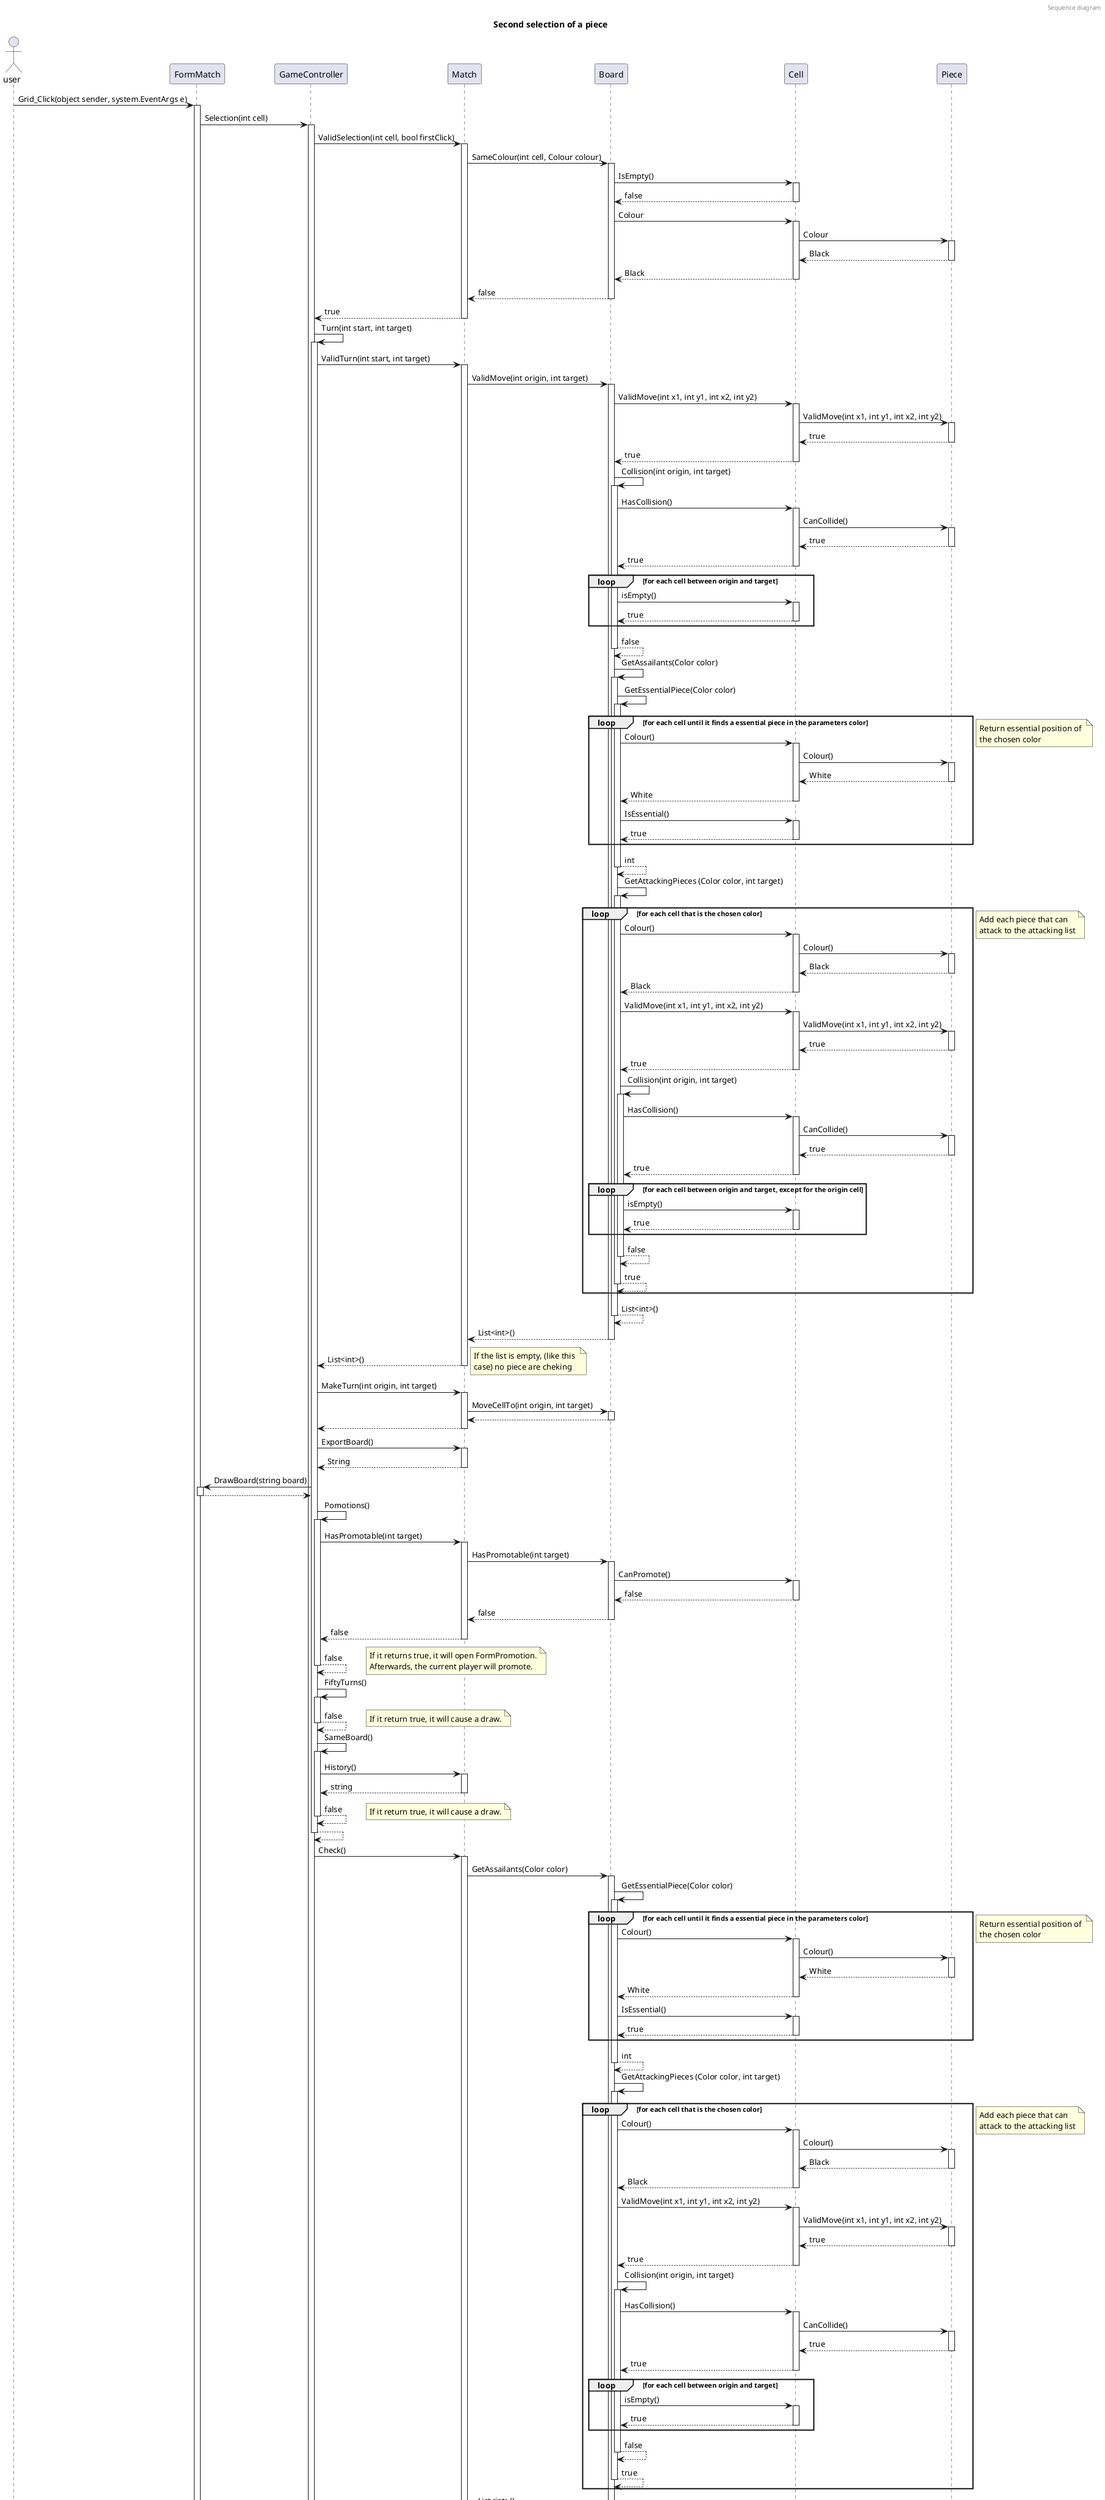 @startuml first_sequence

header Sequence diagram

title Second selection of a piece 

actor user

'---------'Check if is not the same colour---------'
user -> FormMatch ++ : Grid_Click(object sender, system.EventArgs e)
FormMatch -> GameController ++ : Selection(int cell)

GameController -> Match ++: ValidSelection(int cell, bool firstClick)

Match -> Board ++: SameColour(int cell, Colour colour)
Board -> Cell ++: IsEmpty()
return false

Board -> Cell ++: Colour
Cell -> Piece ++: Colour
return Black
return Black
return false
return true

'---------Check if turn is valid---------'
GameController -> GameController ++: Turn(int start, int target)
GameController -> Match ++: ValidTurn(int start, int target)

'Check if move is valid
Match -> Board ++: ValidMove(int origin, int target)
Board -> Cell ++: ValidMove(int x1, int y1, int x2, int y2)
Cell -> Piece ++: ValidMove(int x1, int y1, int x2, int y2)
return true
return true

'Check if there are a collision
Board -> Board ++: Collision(int origin, int target)
Board -> Cell ++: HasCollision()
Cell -> Piece ++: CanCollide()
return true
return true
loop for each cell between origin and target
    Board -> Cell ++: isEmpty()
    return true
end
return false
Board -> Board ++: GetAssailants(Color color)
Board -> Board ++: GetEssentialPiece(Color color)
loop for each cell until it finds a essential piece in the parameters color
    Board -> Cell ++: Colour()
    Cell -> Piece ++: Colour()
    return White
    return White
    Board -> Cell ++: IsEssential()
    return true
end
note right
    Return essential position of 
    the chosen color
end note
return int

Board -> Board ++: GetAttackingPieces (Color color, int target)
loop for each cell that is the chosen color
    Board -> Cell ++: Colour()
    Cell -> Piece ++: Colour()
    return Black
    return Black
    Board -> Cell ++: ValidMove(int x1, int y1, int x2, int y2)
    Cell -> Piece ++: ValidMove(int x1, int y1, int x2, int y2)
    return true
    return true
    'Check if there are a collision
    Board -> Board ++: Collision(int origin, int target)
    Board -> Cell ++: HasCollision()
    Cell -> Piece ++: CanCollide()
    return true
    return true
    loop for each cell between origin and target, except for the origin cell
        Board -> Cell ++: isEmpty()
        return true
    end
    return false
    return true

end



note right
    Add each piece that can 
    attack to the attacking list
end note

return List<int>() 
return List<int>()
return List<int>()
note right
    If the list is empty, (like this 
    case) no piece are cheking
end note


'Make the turn (Modals)
GameController -> Match ++: MakeTurn(int origin, int target)
Match -> Board ++: MoveCellTo(int origin, int target)
return
return

'Make the turn (Views)
GameController -> Match ++: ExportBoard()
return String
GameController -> FormMatch ++: DrawBoard(string board)
return

'TODO Promotion
GameController -> GameController ++: Pomotions()
GameController -> Match ++: HasPromotable(int target)
Match -> Board ++: HasPromotable(int target)
Board -> Cell ++: CanPromote()
return false
return false
return false
return false

note right
    If it returns true, it will open FormPromotion.
    Afterwards, the current player will promote.
end note

'TODO Castle

'Check if it make fifty turn
GameController -> GameController ++: FiftyTurns()
return false

note right
    If it return true, it will cause a draw.
end note

'Check if it make fifty turn
GameController -> GameController ++: SameBoard()
GameController -> Match ++: History()
return string
return false

note right
    If it return true, it will cause a draw.
end note

return


'TODO Check
'TODO Checkmate
'TODO Stalemate
GameController -> Match ++: Check()
Match -> Board ++: GetAssailants(Color color)
Board -> Board ++: GetEssentialPiece(Color color)
loop for each cell until it finds a essential piece in the parameters color
    Board -> Cell ++: Colour()
    Cell -> Piece ++: Colour()
    return White
    return White
    Board -> Cell ++: IsEssential()
    return true
end
note right
    Return essential position of 
    the chosen color
end note
return int

Board -> Board ++: GetAttackingPieces (Color color, int target)
loop for each cell that is the chosen color
    Board -> Cell ++: Colour()
    Cell -> Piece ++: Colour()
    return Black
    return Black
    Board -> Cell ++: ValidMove(int x1, int y1, int x2, int y2)
    Cell -> Piece ++: ValidMove(int x1, int y1, int x2, int y2)
    return true
    return true
    'Check if there are a collision
    Board -> Board ++: Collision(int origin, int target)
    Board -> Cell ++: HasCollision()
    Cell -> Piece ++: CanCollide()
    return true
    return true
    loop for each cell between origin and target
        Board -> Cell ++: isEmpty()
        return true
    end
    return false
    return true

end

note right
    Add each piece that can 
    attack to the attacking list
end note

return List<int>() 
return true

GameController -> Match ++: Checkmate()
Match -> Board ++: HasAttackersAroundEssential()
Board -> Board ++: GetEssentialPiece(Color color)
loop for each cell until it finds a essential piece in the parameters color
    Board -> Cell ++: Colour()
    Cell -> Piece ++: Colour()
    return White
    return White
    Board -> Cell ++: IsEssential()
    return true
end
note right
    Return essential position of 
    the chosen color
end note
return int

loop until one of the lists return a cell
Board -> Board ++: GetAttackingPieces (Color color, int target)
loop for each cell that is the chosen color
    Board -> Cell ++: Colour()
    Cell -> Piece ++: Colour()
    return Black
    return Black
    Board -> Cell ++: ValidMove(int x1, int y1, int x2, int y2)
    Cell -> Piece ++: ValidMove(int x1, int y1, int x2, int y2)
    return true
    return true
    'Check if there are a collision
    Board -> Board ++: Collision(int origin, int target)
    Board -> Cell ++: HasCollision()
    Cell -> Piece ++: CanCollide()
    return true
    return true
    loop for each cell between origin and target
        Board -> Cell ++: isEmpty()
        return true
    end
    return false
    
end
    return List<int>
end

note right
    Add each piece that can 
    attack to the attacking list
end note

return false
note right
    For all 8 cells around the essential piece, check if an opponent can go on this cell. 
    If one cell is exposed to an opponent, this will return true, otherwise false.
end note
return false

return true
return fuckoff

@enduml